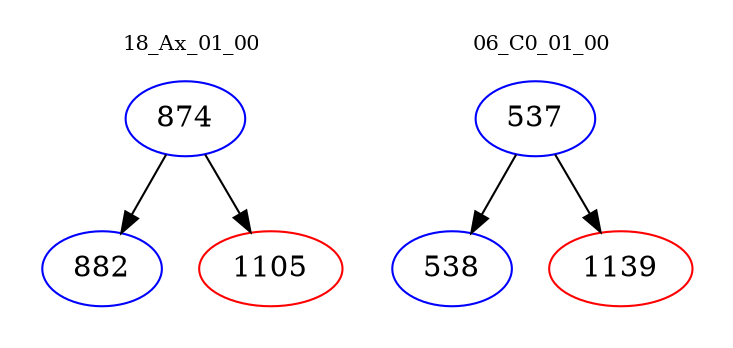 digraph{
subgraph cluster_0 {
color = white
label = "18_Ax_01_00";
fontsize=10;
T0_874 [label="874", color="blue"]
T0_874 -> T0_882 [color="black"]
T0_882 [label="882", color="blue"]
T0_874 -> T0_1105 [color="black"]
T0_1105 [label="1105", color="red"]
}
subgraph cluster_1 {
color = white
label = "06_C0_01_00";
fontsize=10;
T1_537 [label="537", color="blue"]
T1_537 -> T1_538 [color="black"]
T1_538 [label="538", color="blue"]
T1_537 -> T1_1139 [color="black"]
T1_1139 [label="1139", color="red"]
}
}
